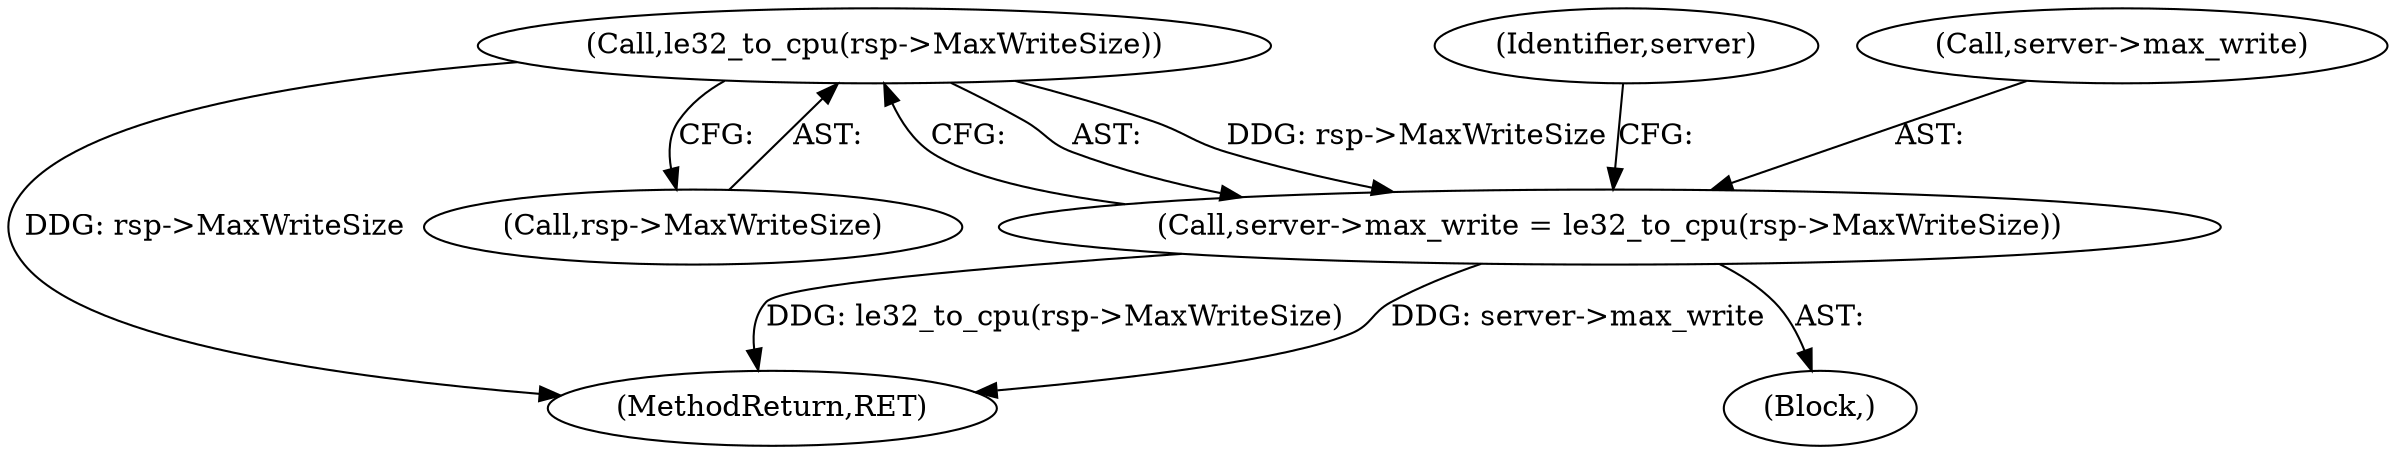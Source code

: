 digraph "0_linux_b57a55e2200ede754e4dc9cce4ba9402544b9365@pointer" {
"1000717" [label="(Call,le32_to_cpu(rsp->MaxWriteSize))"];
"1000713" [label="(Call,server->max_write = le32_to_cpu(rsp->MaxWriteSize))"];
"1000848" [label="(MethodReturn,RET)"];
"1000723" [label="(Identifier,server)"];
"1000114" [label="(Block,)"];
"1000714" [label="(Call,server->max_write)"];
"1000718" [label="(Call,rsp->MaxWriteSize)"];
"1000717" [label="(Call,le32_to_cpu(rsp->MaxWriteSize))"];
"1000713" [label="(Call,server->max_write = le32_to_cpu(rsp->MaxWriteSize))"];
"1000717" -> "1000713"  [label="AST: "];
"1000717" -> "1000718"  [label="CFG: "];
"1000718" -> "1000717"  [label="AST: "];
"1000713" -> "1000717"  [label="CFG: "];
"1000717" -> "1000848"  [label="DDG: rsp->MaxWriteSize"];
"1000717" -> "1000713"  [label="DDG: rsp->MaxWriteSize"];
"1000713" -> "1000114"  [label="AST: "];
"1000714" -> "1000713"  [label="AST: "];
"1000723" -> "1000713"  [label="CFG: "];
"1000713" -> "1000848"  [label="DDG: server->max_write"];
"1000713" -> "1000848"  [label="DDG: le32_to_cpu(rsp->MaxWriteSize)"];
}
